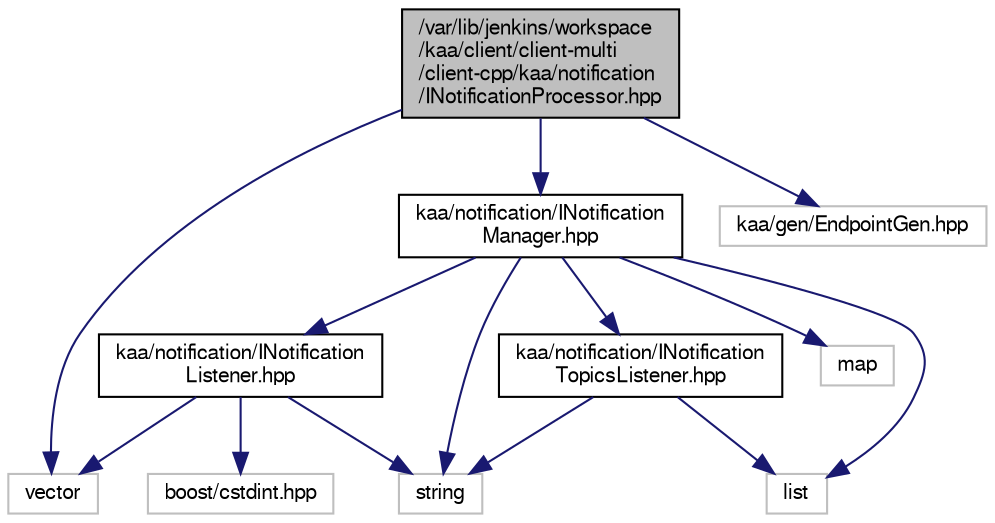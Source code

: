digraph "/var/lib/jenkins/workspace/kaa/client/client-multi/client-cpp/kaa/notification/INotificationProcessor.hpp"
{
  bgcolor="transparent";
  edge [fontname="FreeSans",fontsize="10",labelfontname="FreeSans",labelfontsize="10"];
  node [fontname="FreeSans",fontsize="10",shape=record];
  Node1 [label="/var/lib/jenkins/workspace\l/kaa/client/client-multi\l/client-cpp/kaa/notification\l/INotificationProcessor.hpp",height=0.2,width=0.4,color="black", fillcolor="grey75", style="filled" fontcolor="black"];
  Node1 -> Node2 [color="midnightblue",fontsize="10",style="solid",fontname="FreeSans"];
  Node2 [label="vector",height=0.2,width=0.4,color="grey75"];
  Node1 -> Node3 [color="midnightblue",fontsize="10",style="solid",fontname="FreeSans"];
  Node3 [label="kaa/gen/EndpointGen.hpp",height=0.2,width=0.4,color="grey75"];
  Node1 -> Node4 [color="midnightblue",fontsize="10",style="solid",fontname="FreeSans"];
  Node4 [label="kaa/notification/INotification\lManager.hpp",height=0.2,width=0.4,color="black",URL="$INotificationManager_8hpp.html"];
  Node4 -> Node5 [color="midnightblue",fontsize="10",style="solid",fontname="FreeSans"];
  Node5 [label="map",height=0.2,width=0.4,color="grey75"];
  Node4 -> Node6 [color="midnightblue",fontsize="10",style="solid",fontname="FreeSans"];
  Node6 [label="list",height=0.2,width=0.4,color="grey75"];
  Node4 -> Node7 [color="midnightblue",fontsize="10",style="solid",fontname="FreeSans"];
  Node7 [label="string",height=0.2,width=0.4,color="grey75"];
  Node4 -> Node8 [color="midnightblue",fontsize="10",style="solid",fontname="FreeSans"];
  Node8 [label="kaa/notification/INotification\lListener.hpp",height=0.2,width=0.4,color="black",URL="$INotificationListener_8hpp.html"];
  Node8 -> Node7 [color="midnightblue",fontsize="10",style="solid",fontname="FreeSans"];
  Node8 -> Node2 [color="midnightblue",fontsize="10",style="solid",fontname="FreeSans"];
  Node8 -> Node9 [color="midnightblue",fontsize="10",style="solid",fontname="FreeSans"];
  Node9 [label="boost/cstdint.hpp",height=0.2,width=0.4,color="grey75"];
  Node4 -> Node10 [color="midnightblue",fontsize="10",style="solid",fontname="FreeSans"];
  Node10 [label="kaa/notification/INotification\lTopicsListener.hpp",height=0.2,width=0.4,color="black",URL="$INotificationTopicsListener_8hpp.html"];
  Node10 -> Node6 [color="midnightblue",fontsize="10",style="solid",fontname="FreeSans"];
  Node10 -> Node7 [color="midnightblue",fontsize="10",style="solid",fontname="FreeSans"];
}
